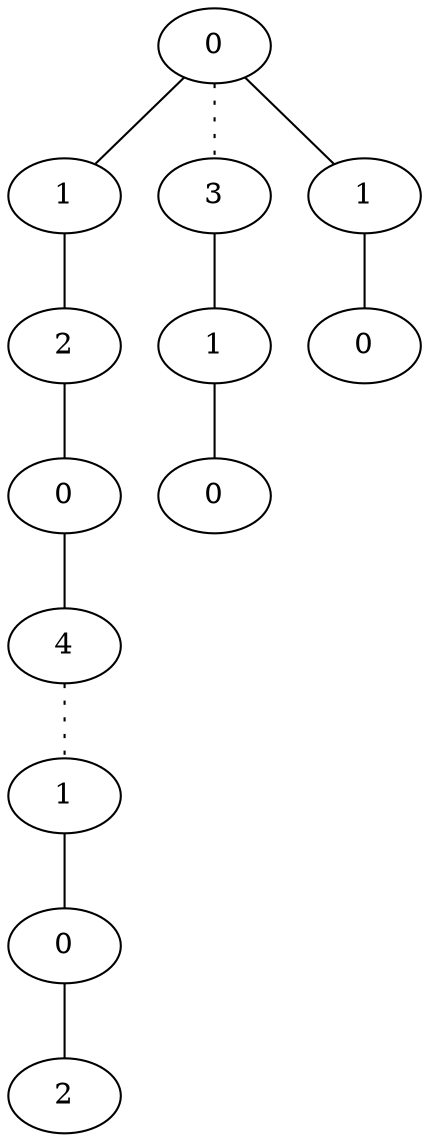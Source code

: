 graph {
a0[label=0];
a1[label=1];
a2[label=2];
a3[label=0];
a4[label=4];
a5[label=1];
a6[label=0];
a7[label=2];
a8[label=3];
a9[label=1];
a10[label=0];
a11[label=1];
a12[label=0];
a0 -- a1;
a0 -- a8 [style=dotted];
a0 -- a11;
a1 -- a2;
a2 -- a3;
a3 -- a4;
a4 -- a5 [style=dotted];
a5 -- a6;
a6 -- a7;
a8 -- a9;
a9 -- a10;
a11 -- a12;
}
